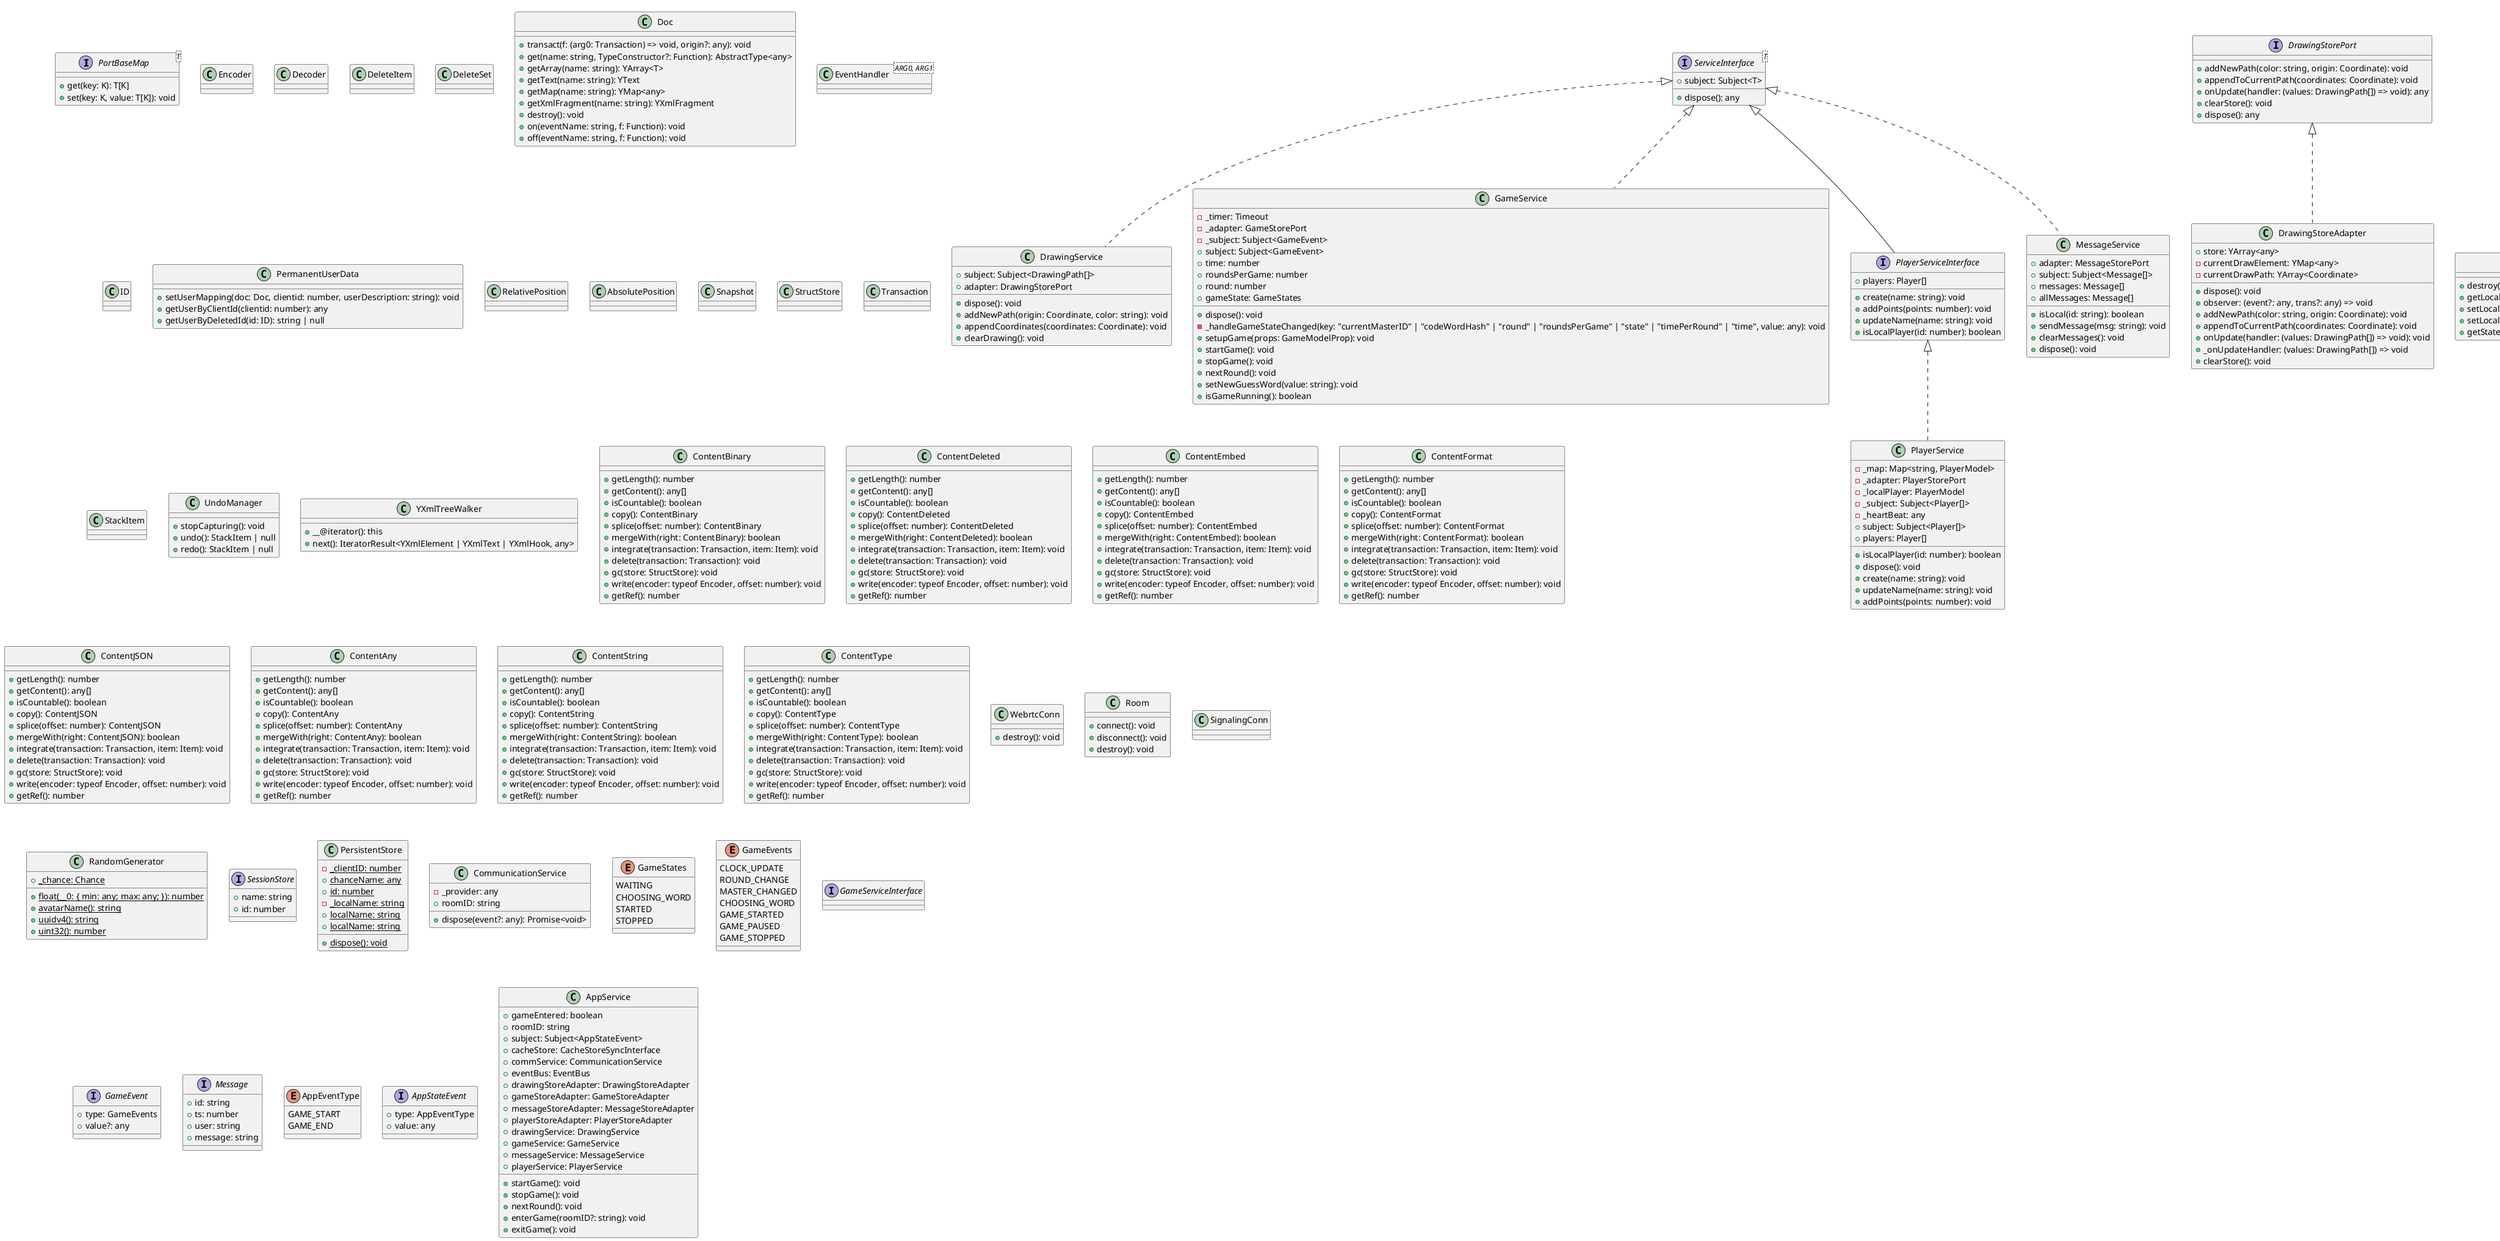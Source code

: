 @startuml
interface PortBaseMap<T> {
    +get(key: K): T[K]
    +set(key: K, value: T[K]): void
}
interface ServiceInterface<T> {
    +subject: Subject<T>
    +dispose(): any
}
interface DrawingStorePort {
    +addNewPath(color: string, origin: Coordinate): void
    +appendToCurrentPath(coordinates: Coordinate): void
    +onUpdate(handler: (values: DrawingPath[]) => void): any
    +clearStore(): void
    +dispose(): any
}
class DrawingService implements ServiceInterface {
    +subject: Subject<DrawingPath[]>
    +adapter: DrawingStorePort
    +dispose(): void
    +addNewPath(origin: Coordinate, color: string): void
    +appendCoordinates(coordinates: Coordinate): void
    +clearDrawing(): void
}
class Encoder
class Decoder
class Observable<N> {
    +on(name: N, f: Function): void
    +once(name: N, f: Function): void
    +off(name: N, f: Function): void
    +emit(name: N, args: any[]): any
    +destroy(): void
}
class DeleteItem
class DeleteSet
class Doc {
    +transact(f: (arg0: Transaction) => void, origin?: any): void
    +get(name: string, TypeConstructor?: Function): AbstractType<any>
    +getArray(name: string): YArray<T>
    +getText(name: string): YText
    +getMap(name: string): YMap<any>
    +getXmlFragment(name: string): YXmlFragment
    +destroy(): void
    +on(eventName: string, f: Function): void
    +off(eventName: string, f: Function): void
}
class EventHandler<ARG0, ARG1>
class ID
class PermanentUserData {
    +setUserMapping(doc: Doc, clientid: number, userDescription: string): void
    +getUserByClientId(clientid: number): any
    +getUserByDeletedId(id: ID): string | null
}
class RelativePosition
class AbsolutePosition
class Snapshot
class StructStore
class Transaction
class StackItem
class UndoManager {
    +stopCapturing(): void
    +undo(): StackItem | null
    +redo(): StackItem | null
}
class YEvent {
    +path: (string | number)[]
    +deletes(struct: AbstractStruct): boolean
    +adds(struct: AbstractStruct): boolean
    +changes: { added: Set<Item>; deleted: Set<Item>; delta: ({ insert: any[]; } | { delete: number; } | { retain: number; })[]; }
}
class AbstractType<EventType> {
    +_integrate(y: Doc, item: Item | null): void
    +_copy(): AbstractType<EventType>
    +_write(encoder: typeof Encoder): void
    +_first: Item | null
    +_callObserver(transaction: Transaction, parentSubs: Set<string | null>): void
    +observe(f: (arg0: EventType, arg1: Transaction) => void): void
    +observeDeep(f: (arg0: YEvent[], arg1: Transaction) => void): void
    +unobserve(f: (arg0: EventType, arg1: Transaction) => void): void
    +unobserveDeep(f: (arg0: YEvent[], arg1: Transaction) => void): void
    +toJSON(): any
}
class YArrayEvent<T> extends YEvent
class YArray<T> extends AbstractType {
    +_integrate(y: Doc, item: Item): void
    +_copy(): YArray<any>
    +length: number
    +_callObserver(transaction: Transaction, parentSubs: Set<string | null>): void
    +insert(index: number, content: T[]): void
    +push(content: T[]): void
    +delete(index: number, length?: number): void
    +get(index: number): T
    +toArray(): T[]
    +toJSON(): any[]
    +map(f: (arg0: T, arg1: number, arg2: YArray<T>) => M): M[]
    +forEach(f: (arg0: T, arg1: number, arg2: YArray<T>) => void): void
    +__@iterator(): IterableIterator<T>
    +_write(encoder: typeof Encoder): void
}
class YMapEvent<T> extends YEvent
class YMap<T> extends AbstractType {
    +_integrate(y: Doc, item: Item): void
    +_copy(): YMap<any>
    +_callObserver(transaction: Transaction, parentSubs: Set<string | null>): void
    +toJSON(): { [x: string]: T; }
    +keys(): IterableIterator<string>
    +values(): IterableIterator<string>
    +entries(): IterableIterator<any>
    +forEach(f: (arg0: T, arg1: string, arg2: YMap<T>) => void): { [x: string]: T; }
    +__@iterator(): IterableIterator<T>
    +delete(key: string): void
    +set(key: string, value: T): T
    +get(key: string): T | undefined
    +has(key: string): boolean
    +_write(encoder: typeof Encoder): void
}
class ItemListPosition
class ItemTextListPosition extends ItemListPosition
class ItemInsertionResult extends ItemListPosition
class YTextEvent extends YEvent {
    +delta: DeltaItem[]
}
class YText extends AbstractType {
    +length: number
    +_integrate(y: Doc, item: Item): void
    +_copy(): YText
    +_callObserver(transaction: Transaction, parentSubs: Set<string | null>): void
    +toString(): string
    +applyDelta(delta: any): void
    +toDelta(snapshot: Snapshot | undefined, prevSnapshot: Snapshot | undefined, computeYChange: ((arg0: "removed" | "added", arg1: ID) => any) | undefined): any
    +insert(index: number, text: string, attributes: any): void
    +insertEmbed(index: number, embed: any, attributes?: any): void
    +delete(index: number, length: number): void
    +format(index: number, length: number, attributes: any): void
    +_write(encoder: typeof Encoder): void
}
class YXmlTreeWalker {
    +__@iterator(): this
    +next(): IteratorResult<YXmlElement | YXmlText | YXmlHook, any>
}
class YXmlFragment extends AbstractType {
    +_integrate(y: Doc, item: Item): void
    +_copy(): YXmlFragment
    +length: number
    +createTreeWalker(filter: (arg0: AbstractType<any>) => boolean): YXmlTreeWalker
    +querySelector(query: string): YXmlElement | YXmlText | YXmlHook | null
    +querySelectorAll(query: string): (YXmlElement | YXmlText | YXmlHook | null)[]
    +_callObserver(transaction: Transaction, parentSubs: Set<string | null>): void
    +toString(): string
    +toJSON(): string
    +toDOM(_document?: Document | undefined, hooks?: { [x: string]: any; } | undefined, binding: any): Node
    +insert(index: number, content: (YXmlElement | YXmlText)[]): void
    +delete(index: number, length?: number | undefined): void
    +toArray(): (YXmlElement | YXmlText | YXmlHook)[]
    +_write(encoder: typeof Encoder): void
}
class YXmlElement extends YXmlFragment {
    +_integrate(y: Doc, item: Item): void
    +_copy(): YXmlElement
    +toString(): string
    +removeAttribute(attributeName: string): void
    +setAttribute(attributeName: string, attributeValue: string): void
    +getAttribute(attributeName: string): string
    +getAttributes(snapshot: Snapshot | undefined): any
    +toDOM(_document?: Document | undefined, hooks?: { [x: string]: any; } | undefined, binding: any): Node
    +_write(encoder: typeof Encoder): void
}
class YXmlEvent extends YEvent
class YXmlHook extends YMap {
    +_copy(): YXmlHook
    +toDOM(_document?: Document | undefined, hooks?: { [x: string]: any; } | undefined, binding: any): Element
    +_write(encoder: typeof Encoder): void
}
class YXmlText extends YText {
    +_copy(): YXmlText
    +toDOM(_document?: Document | undefined, hooks: { [x: string]: any; } | undefined, binding: any): Text
    +toString(): any
    +toJSON(): any
    +_write(encoder: typeof Encoder): void
}
class AbstractStruct {
    +mergeWith(right: AbstractStruct): boolean
    +write(encoder: typeof Encoder, offset: number, encodingRef: number): void
    +integrate(transaction: Transaction): void
}
class AbstractStructRef {
    +getMissing(transaction: Transaction): (ID | null)[]
    +toStruct(transaction: Transaction, store: StructStore, offset: number): AbstractStruct
}
class GC extends AbstractStruct {
    +delete(): void
    +mergeWith(right: GC): boolean
    +integrate(transaction: Transaction): void
    +write(encoder: typeof Encoder, offset: number): void
}
class GCRef extends AbstractStructRef {
    +toStruct(transaction: Transaction, store: StructStore, offset: number): GC
}
class ContentBinary {
    +getLength(): number
    +getContent(): any[]
    +isCountable(): boolean
    +copy(): ContentBinary
    +splice(offset: number): ContentBinary
    +mergeWith(right: ContentBinary): boolean
    +integrate(transaction: Transaction, item: Item): void
    +delete(transaction: Transaction): void
    +gc(store: StructStore): void
    +write(encoder: typeof Encoder, offset: number): void
    +getRef(): number
}
class ContentDeleted {
    +getLength(): number
    +getContent(): any[]
    +isCountable(): boolean
    +copy(): ContentDeleted
    +splice(offset: number): ContentDeleted
    +mergeWith(right: ContentDeleted): boolean
    +integrate(transaction: Transaction, item: Item): void
    +delete(transaction: Transaction): void
    +gc(store: StructStore): void
    +write(encoder: typeof Encoder, offset: number): void
    +getRef(): number
}
class ContentEmbed {
    +getLength(): number
    +getContent(): any[]
    +isCountable(): boolean
    +copy(): ContentEmbed
    +splice(offset: number): ContentEmbed
    +mergeWith(right: ContentEmbed): boolean
    +integrate(transaction: Transaction, item: Item): void
    +delete(transaction: Transaction): void
    +gc(store: StructStore): void
    +write(encoder: typeof Encoder, offset: number): void
    +getRef(): number
}
class ContentFormat {
    +getLength(): number
    +getContent(): any[]
    +isCountable(): boolean
    +copy(): ContentFormat
    +splice(offset: number): ContentFormat
    +mergeWith(right: ContentFormat): boolean
    +integrate(transaction: Transaction, item: Item): void
    +delete(transaction: Transaction): void
    +gc(store: StructStore): void
    +write(encoder: typeof Encoder, offset: number): void
    +getRef(): number
}
class ContentJSON {
    +getLength(): number
    +getContent(): any[]
    +isCountable(): boolean
    +copy(): ContentJSON
    +splice(offset: number): ContentJSON
    +mergeWith(right: ContentJSON): boolean
    +integrate(transaction: Transaction, item: Item): void
    +delete(transaction: Transaction): void
    +gc(store: StructStore): void
    +write(encoder: typeof Encoder, offset: number): void
    +getRef(): number
}
class ContentAny {
    +getLength(): number
    +getContent(): any[]
    +isCountable(): boolean
    +copy(): ContentAny
    +splice(offset: number): ContentAny
    +mergeWith(right: ContentAny): boolean
    +integrate(transaction: Transaction, item: Item): void
    +delete(transaction: Transaction): void
    +gc(store: StructStore): void
    +write(encoder: typeof Encoder, offset: number): void
    +getRef(): number
}
class ContentString {
    +getLength(): number
    +getContent(): any[]
    +isCountable(): boolean
    +copy(): ContentString
    +splice(offset: number): ContentString
    +mergeWith(right: ContentString): boolean
    +integrate(transaction: Transaction, item: Item): void
    +delete(transaction: Transaction): void
    +gc(store: StructStore): void
    +write(encoder: typeof Encoder, offset: number): void
    +getRef(): number
}
class ContentType {
    +getLength(): number
    +getContent(): any[]
    +isCountable(): boolean
    +copy(): ContentType
    +splice(offset: number): ContentType
    +mergeWith(right: ContentType): boolean
    +integrate(transaction: Transaction, item: Item): void
    +delete(transaction: Transaction): void
    +gc(store: StructStore): void
    +write(encoder: typeof Encoder, offset: number): void
    +getRef(): number
}
class Item extends AbstractStruct {
    +integrate(transaction: Transaction): void
    +next: Item | null
    +prev: Item | null
    +lastId: ID
    +mergeWith(right: Item): boolean
    +delete(transaction: Transaction): void
    +gc(store: StructStore, parentGCd: boolean): void
    +write(encoder: typeof Encoder, offset: number): void
}
class ItemRef extends AbstractStructRef {
    +toStruct(transaction: Transaction, store: StructStore, offset: number): Item | GC
}
class Awareness extends Observable {
    +destroy(): void
    +getLocalState(): { [x: string]: any; } | null
    +setLocalState(state: { [x: string]: any; } | null): void
    +setLocalStateField(field: string, value: any): void
    +getStates(): Map<number, { [x: string]: any; }>
}
class WebrtcConn {
    +destroy(): void
}
class Room {
    +connect(): void
    +disconnect(): void
    +destroy(): void
}
class SignalingConn
class WebrtcProvider extends Observable {
    +connected: boolean
    +connect(): void
    +disconnect(): void
    +destroy(): void
}
interface EventBusInterface {
    +on(type: EventBusType, listener: (...args: any[]) => void): any
    +off(type: EventBusType, listener: (...args: any[]) => void): any
    +onSync(data: any): any
    +onPlayerConnection(id: string, connected: boolean): any
    +dispose(): any
    +addService(service: any): any
}
class EventBus implements EventBusInterface {
    -emitter: EventEmitter
    +on(type: EventBusType, listener: (...args: any[]) => void): void
    +off(type: EventBusType, listener: (...args: any[]) => void): void
    +onPlayerConnection(id: string, connected: boolean): void
    +onSync(data: any): void
    +dispose(): void
    +subs: Subscription[]
    +addService(service: ServiceInterface<any>): void
}
class RandomGenerator {
    +{static} _chance: Chance
    +{static} float(__0: { min: any; max: any; }): number
    +{static} avatarName(): string
    +{static} uuidv4(): string
    +{static} uint32(): number
}
interface SessionStore {
    +name: string
    +id: number
}
class PersistentStore {
    -{static} _clientID: number
    +{static} chanceName: any
    +{static} id: number
    -{static} _localName: string
    +{static} localName: string
    +{static} localName: string
    +{static} dispose(): void
}
interface CacheStoreSyncInterface {
    +yDoc: any
    +transact: any
    +dispose(): any
}
class CacheStoreSync implements CacheStoreSyncInterface {
    -_yDoc: Doc
    +transact: (f: (arg0: Transaction) => void, origin?: any) => void
    +yDoc: Doc
    +dispose(): void
}
class CommunicationService {
    -_provider: any
    +roomID: string
    +dispose(event?: any): Promise<void>
}
interface GameModelProp {
    +currentMasterID?: number | undefined
    +codeWordHash?: string | undefined
    +round?: number | undefined
    +roundsPerGame?: number | undefined
    +state?: GameStates | undefined
    +timePerRound?: number | undefined
    +time?: number | undefined
}
interface GameModel extends GameModelProp {
    +currentMasterID: number
    +codeWordHash: string
    +round: number
    +roundsPerGame: number
    +state: GameStates
    +timePerRound: number
    +time: number
}
enum GameStates {
    WAITING
    CHOOSING_WORD
    STARTED
    STOPPED
}
enum GameEvents {
    CLOCK_UPDATE
    ROUND_CHANGE
    MASTER_CHANGED
    CHOOSING_WORD
    GAME_STARTED
    GAME_PAUSED
    GAME_STOPPED
}
interface GameServiceInterface
interface GameStorePort {
    +updateProp(props: GameModelProp): void
    +onUpdate: (f: (prop: GameModelProp) => void) => void
    +dispose(): any
    +get(key: K): GameModel[K] | undefined
    +set(key: K, value: GameModel[K]): void
}
interface GameEvent {
    +type: GameEvents
    +value?: any
}
class GameService implements ServiceInterface {
    -_timer: Timeout
    -_adapter: GameStorePort
    -_subject: Subject<GameEvent>
    +subject: Subject<GameEvent>
    +dispose(): void
    -_handleGameStateChanged(key: "currentMasterID" | "codeWordHash" | "round" | "roundsPerGame" | "state" | "timePerRound" | "time", value: any): void
    +setupGame(props: GameModelProp): void
    +startGame(): void
    +stopGame(): void
    +nextRound(): void
    +setNewGuessWord(value: string): void
    +time: number
    +roundsPerGame: number
    +round: number
    +gameState: GameStates
    +isGameRunning(): boolean
}
class GameStoreAdapter implements GameStorePort {
    -_store: YMap<GameModel>
    -_transact: any
    +_observer: (event: any, tran: any) => void
    +dispose(): void
    +updateProp(props: Partial<GameModelProp>): void
    +get(key: K): GameModel[K] | undefined
    +set(key: K, value: GameModel[K]): void
    -_updateListener: (prop: Partial<GameModelProp>) => void
    +onUpdate(f: (prop: GameModelProp) => void): void
}
interface PlayerProps {
    +name?: string | undefined
    +points?: number | undefined
    +lastOnline?: number | undefined
}
interface PlayerModel extends PlayerProps {
    +id: number
    +name: string
    +points: number
    +lastOnline: number
}
class Player implements PlayerModel {
    +id: number
    +name: string
    +points: number
    +lastOnline: number
    +online(): boolean
    +gone(): boolean
    +{static} timeOutOffline: number
    +{static} timeOutTotal: number
}
interface PlayerServiceInterface extends ServiceInterface {
    +players: Player[]
    +create(name: string): void
    +addPoints(points: number): void
    +updateName(name: string): void
    +isLocalPlayer(id: number): boolean
}
interface PlayerStorePort {
    +add(player: PlayerModel): PlayerModel
    +updateProp(props: PlayerProps): any
    +onUpdate(handler: (player: Map<string, PlayerModel>) => void): any
}
class PlayerService implements PlayerServiceInterface {
    -_map: Map<string, PlayerModel>
    -_adapter: PlayerStorePort
    -_localPlayer: PlayerModel
    -_subject: Subject<Player[]>
    -_heartBeat: any
    +subject: Subject<Player[]>
    +players: Player[]
    +isLocalPlayer(id: number): boolean
    +dispose(): void
    +create(name: string): void
    +updateName(name: string): void
    +addPoints(points: number): void
}
class PlayerStoreAdapter implements PlayerStorePort {
    -_store: YMap<YMap<PlayerModel>>
    -_transact: any
    +_observer: (event: any, tran: any) => void
    +dispose(): void
    -_updateLister: (p: Map<string, PlayerModel>) => void
    -_onPlayerUpdate: () => void
    +add(player: PlayerModel): PlayerModel
    +updateProp(props: PlayerProps): void
    +onUpdate(handler: (players: Map<string, PlayerModel>) => void): void
}
interface Message {
    +id: string
    +ts: number
    +user: string
    +message: string
}
interface MessageStorePort {
    +add(msg: Message): void
    +getCurrentContent(): Message[]
    +onUpdate(handler: (messages: Message[]) => void): any
    +clearStore(): void
    +dispose(): any
}
class MessageService implements ServiceInterface {
    +adapter: MessageStorePort
    +subject: Subject<Message[]>
    +messages: Message[]
    +allMessages: Message[]
    +isLocal(id: string): boolean
    +sendMessage(msg: string): void
    +clearMessages(): void
    +dispose(): void
}
class MessageStoreAdapter implements MessageStorePort {
    -_store: YArray<Message>
    +_observer: (event: any, tran: any) => void
    +getCurrentContent(): Message[]
    +dispose(): void
    +clearStore(): void
    +add(msg: Message): void
    +_onUpdateListener: (messages: Message[]) => void
    +onUpdate(handler: (messages: Message[]) => void): void
}
enum AppEventType {
    GAME_START
    GAME_END
}
interface AppStateEvent {
    +type: AppEventType
    +value: any
}
class AppService {
    +gameEntered: boolean
    +roomID: string
    +subject: Subject<AppStateEvent>
    +cacheStore: CacheStoreSyncInterface
    +commService: CommunicationService
    +eventBus: EventBus
    +drawingStoreAdapter: DrawingStoreAdapter
    +gameStoreAdapter: GameStoreAdapter
    +messageStoreAdapter: MessageStoreAdapter
    +playerStoreAdapter: PlayerStoreAdapter
    +drawingService: DrawingService
    +gameService: GameService
    +messageService: MessageService
    +playerService: PlayerService
    +startGame(): void
    +stopGame(): void
    +nextRound(): void
    +enterGame(roomID?: string): void
    +exitGame(): void
}
class DrawingStoreAdapter implements DrawingStorePort {
    +store: YArray<any>
    -currentDrawElement: YMap<any>
    -currentDrawPath: YArray<Coordinate>
    +dispose(): void
    +observer: (event?: any, trans?: any) => void
    +addNewPath(color: string, origin: Coordinate): void
    +appendToCurrentPath(coordinates: Coordinate): void
    +onUpdate(handler: (values: DrawingPath[]) => void): void
    +_onUpdateHandler: (values: DrawingPath[]) => void
    +clearStore(): void
}
@enduml